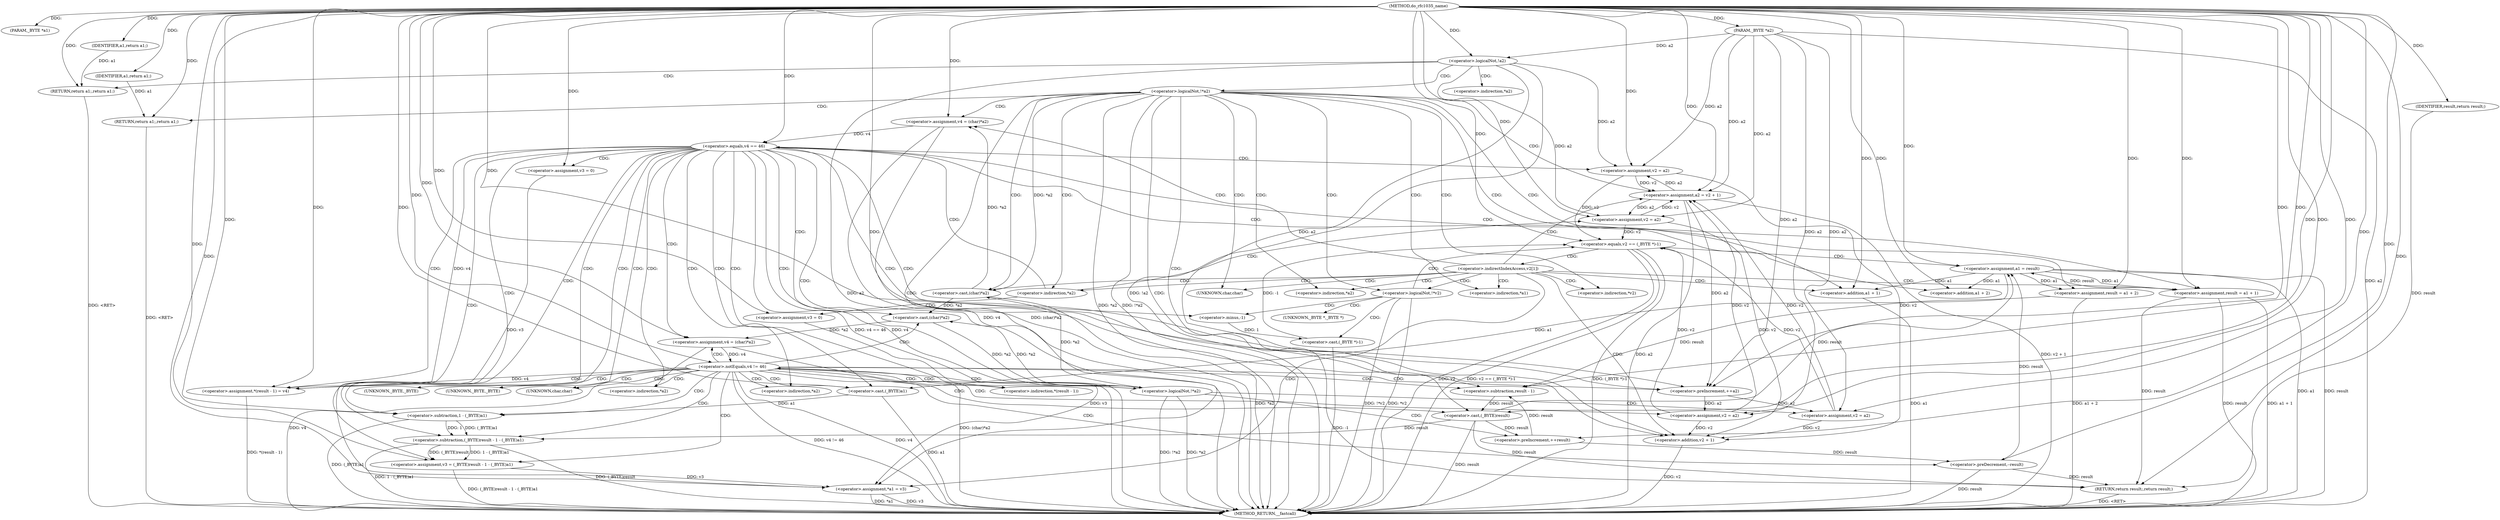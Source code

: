 digraph do_rfc1035_name {  
"1000105" [label = "(METHOD,do_rfc1035_name)" ]
"1000244" [label = "(METHOD_RETURN,__fastcall)" ]
"1000106" [label = "(PARAM,_BYTE *a1)" ]
"1000107" [label = "(PARAM,_BYTE *a2)" ]
"1000114" [label = "(<operator>.logicalNot,!a2)" ]
"1000116" [label = "(RETURN,return a1;,return a1;)" ]
"1000117" [label = "(IDENTIFIER,a1,return a1;)" ]
"1000119" [label = "(<operator>.logicalNot,!*a2)" ]
"1000122" [label = "(RETURN,return a1;,return a1;)" ]
"1000123" [label = "(IDENTIFIER,a1,return a1;)" ]
"1000126" [label = "(<operator>.assignment,v4 = (char)*a2)" ]
"1000128" [label = "(<operator>.cast,(char)*a2)" ]
"1000132" [label = "(<operator>.assignment,result = a1 + 1)" ]
"1000134" [label = "(<operator>.addition,a1 + 1)" ]
"1000142" [label = "(<operator>.equals,v4 == 46)" ]
"1000146" [label = "(<operator>.assignment,v2 = a2)" ]
"1000149" [label = "(<operator>.assignment,v3 = 0)" ]
"1000154" [label = "(<operator>.assignment,result = a1 + 2)" ]
"1000156" [label = "(<operator>.addition,a1 + 2)" ]
"1000161" [label = "(<operator>.assignment,*(result - 1) = v4)" ]
"1000163" [label = "(<operator>.subtraction,result - 1)" ]
"1000167" [label = "(<operator>.preIncrement,++a2)" ]
"1000169" [label = "(<operator>.assignment,v3 = (_BYTE)result - 1 - (_BYTE)a1)" ]
"1000171" [label = "(<operator>.subtraction,(_BYTE)result - 1 - (_BYTE)a1)" ]
"1000172" [label = "(<operator>.cast,(_BYTE)result)" ]
"1000175" [label = "(<operator>.subtraction,1 - (_BYTE)a1)" ]
"1000177" [label = "(<operator>.cast,(_BYTE)a1)" ]
"1000180" [label = "(<operator>.assignment,v4 = (char)*a2)" ]
"1000182" [label = "(<operator>.cast,(char)*a2)" ]
"1000187" [label = "(<operator>.logicalNot,!*a2)" ]
"1000191" [label = "(<operator>.assignment,v2 = a2)" ]
"1000195" [label = "(<operator>.preIncrement,++result)" ]
"1000197" [label = "(<operator>.notEquals,v4 != 46)" ]
"1000200" [label = "(<operator>.preDecrement,--result)" ]
"1000202" [label = "(<operator>.assignment,v2 = a2)" ]
"1000207" [label = "(<operator>.assignment,v2 = a2)" ]
"1000210" [label = "(<operator>.assignment,v3 = 0)" ]
"1000214" [label = "(<operator>.assignment,*a1 = v3)" ]
"1000218" [label = "(<operator>.assignment,a2 = v2 + 1)" ]
"1000220" [label = "(<operator>.addition,v2 + 1)" ]
"1000224" [label = "(<operator>.logicalNot,!*v2)" ]
"1000229" [label = "(<operator>.equals,v2 == (_BYTE *)-1)" ]
"1000231" [label = "(<operator>.cast,(_BYTE *)-1)" ]
"1000233" [label = "(<operator>.minus,-1)" ]
"1000236" [label = "(<operator>.assignment,a1 = result)" ]
"1000242" [label = "(RETURN,return result;,return result;)" ]
"1000243" [label = "(IDENTIFIER,result,return result;)" ]
"1000120" [label = "(<operator>.indirection,*a2)" ]
"1000129" [label = "(UNKNOWN,char,char)" ]
"1000130" [label = "(<operator>.indirection,*a2)" ]
"1000138" [label = "(<operator>.indirection,*a2)" ]
"1000162" [label = "(<operator>.indirection,*(result - 1))" ]
"1000173" [label = "(UNKNOWN,_BYTE,_BYTE)" ]
"1000178" [label = "(UNKNOWN,_BYTE,_BYTE)" ]
"1000183" [label = "(UNKNOWN,char,char)" ]
"1000184" [label = "(<operator>.indirection,*a2)" ]
"1000188" [label = "(<operator>.indirection,*a2)" ]
"1000215" [label = "(<operator>.indirection,*a1)" ]
"1000225" [label = "(<operator>.indirection,*v2)" ]
"1000232" [label = "(UNKNOWN,_BYTE *,_BYTE *)" ]
"1000239" [label = "(<operator>.indirectIndexAccess,v2[1])" ]
  "1000142" -> "1000244"  [ label = "DDG: v4 == 46"] 
  "1000132" -> "1000244"  [ label = "DDG: result"] 
  "1000224" -> "1000244"  [ label = "DDG: *v2"] 
  "1000180" -> "1000244"  [ label = "DDG: v4"] 
  "1000142" -> "1000244"  [ label = "DDG: v4"] 
  "1000107" -> "1000244"  [ label = "DDG: a2"] 
  "1000126" -> "1000244"  [ label = "DDG: (char)*a2"] 
  "1000119" -> "1000244"  [ label = "DDG: *a2"] 
  "1000126" -> "1000244"  [ label = "DDG: v4"] 
  "1000172" -> "1000244"  [ label = "DDG: result"] 
  "1000231" -> "1000244"  [ label = "DDG: -1"] 
  "1000214" -> "1000244"  [ label = "DDG: v3"] 
  "1000229" -> "1000244"  [ label = "DDG: v2"] 
  "1000229" -> "1000244"  [ label = "DDG: v2 == (_BYTE *)-1"] 
  "1000220" -> "1000244"  [ label = "DDG: v2"] 
  "1000132" -> "1000244"  [ label = "DDG: a1 + 1"] 
  "1000218" -> "1000244"  [ label = "DDG: v2 + 1"] 
  "1000128" -> "1000244"  [ label = "DDG: *a2"] 
  "1000119" -> "1000244"  [ label = "DDG: !*a2"] 
  "1000224" -> "1000244"  [ label = "DDG: !*v2"] 
  "1000180" -> "1000244"  [ label = "DDG: (char)*a2"] 
  "1000214" -> "1000244"  [ label = "DDG: *a1"] 
  "1000236" -> "1000244"  [ label = "DDG: a1"] 
  "1000114" -> "1000244"  [ label = "DDG: a2"] 
  "1000229" -> "1000244"  [ label = "DDG: (_BYTE *)-1"] 
  "1000197" -> "1000244"  [ label = "DDG: v4"] 
  "1000169" -> "1000244"  [ label = "DDG: (_BYTE)result - 1 - (_BYTE)a1"] 
  "1000187" -> "1000244"  [ label = "DDG: *a2"] 
  "1000134" -> "1000244"  [ label = "DDG: a1"] 
  "1000154" -> "1000244"  [ label = "DDG: a1 + 2"] 
  "1000200" -> "1000244"  [ label = "DDG: result"] 
  "1000187" -> "1000244"  [ label = "DDG: !*a2"] 
  "1000114" -> "1000244"  [ label = "DDG: !a2"] 
  "1000175" -> "1000244"  [ label = "DDG: (_BYTE)a1"] 
  "1000177" -> "1000244"  [ label = "DDG: a1"] 
  "1000236" -> "1000244"  [ label = "DDG: result"] 
  "1000171" -> "1000244"  [ label = "DDG: 1 - (_BYTE)a1"] 
  "1000171" -> "1000244"  [ label = "DDG: (_BYTE)result"] 
  "1000197" -> "1000244"  [ label = "DDG: v4 != 46"] 
  "1000218" -> "1000244"  [ label = "DDG: a2"] 
  "1000161" -> "1000244"  [ label = "DDG: *(result - 1)"] 
  "1000116" -> "1000244"  [ label = "DDG: <RET>"] 
  "1000242" -> "1000244"  [ label = "DDG: <RET>"] 
  "1000122" -> "1000244"  [ label = "DDG: <RET>"] 
  "1000105" -> "1000106"  [ label = "DDG: "] 
  "1000105" -> "1000107"  [ label = "DDG: "] 
  "1000107" -> "1000114"  [ label = "DDG: a2"] 
  "1000105" -> "1000114"  [ label = "DDG: "] 
  "1000117" -> "1000116"  [ label = "DDG: a1"] 
  "1000105" -> "1000116"  [ label = "DDG: "] 
  "1000105" -> "1000117"  [ label = "DDG: "] 
  "1000123" -> "1000122"  [ label = "DDG: a1"] 
  "1000105" -> "1000122"  [ label = "DDG: "] 
  "1000105" -> "1000123"  [ label = "DDG: "] 
  "1000128" -> "1000126"  [ label = "DDG: *a2"] 
  "1000105" -> "1000126"  [ label = "DDG: "] 
  "1000119" -> "1000128"  [ label = "DDG: *a2"] 
  "1000187" -> "1000128"  [ label = "DDG: *a2"] 
  "1000236" -> "1000132"  [ label = "DDG: a1"] 
  "1000105" -> "1000132"  [ label = "DDG: "] 
  "1000236" -> "1000134"  [ label = "DDG: a1"] 
  "1000105" -> "1000134"  [ label = "DDG: "] 
  "1000126" -> "1000142"  [ label = "DDG: v4"] 
  "1000105" -> "1000142"  [ label = "DDG: "] 
  "1000114" -> "1000146"  [ label = "DDG: a2"] 
  "1000218" -> "1000146"  [ label = "DDG: a2"] 
  "1000107" -> "1000146"  [ label = "DDG: a2"] 
  "1000105" -> "1000146"  [ label = "DDG: "] 
  "1000105" -> "1000149"  [ label = "DDG: "] 
  "1000105" -> "1000154"  [ label = "DDG: "] 
  "1000236" -> "1000154"  [ label = "DDG: a1"] 
  "1000105" -> "1000156"  [ label = "DDG: "] 
  "1000236" -> "1000156"  [ label = "DDG: a1"] 
  "1000142" -> "1000161"  [ label = "DDG: v4"] 
  "1000197" -> "1000161"  [ label = "DDG: v4"] 
  "1000105" -> "1000161"  [ label = "DDG: "] 
  "1000154" -> "1000163"  [ label = "DDG: result"] 
  "1000195" -> "1000163"  [ label = "DDG: result"] 
  "1000105" -> "1000163"  [ label = "DDG: "] 
  "1000114" -> "1000167"  [ label = "DDG: a2"] 
  "1000218" -> "1000167"  [ label = "DDG: a2"] 
  "1000107" -> "1000167"  [ label = "DDG: a2"] 
  "1000105" -> "1000167"  [ label = "DDG: "] 
  "1000171" -> "1000169"  [ label = "DDG: (_BYTE)result"] 
  "1000171" -> "1000169"  [ label = "DDG: 1 - (_BYTE)a1"] 
  "1000105" -> "1000169"  [ label = "DDG: "] 
  "1000172" -> "1000171"  [ label = "DDG: result"] 
  "1000163" -> "1000172"  [ label = "DDG: result"] 
  "1000105" -> "1000172"  [ label = "DDG: "] 
  "1000175" -> "1000171"  [ label = "DDG: 1"] 
  "1000175" -> "1000171"  [ label = "DDG: (_BYTE)a1"] 
  "1000105" -> "1000175"  [ label = "DDG: "] 
  "1000177" -> "1000175"  [ label = "DDG: a1"] 
  "1000105" -> "1000177"  [ label = "DDG: "] 
  "1000236" -> "1000177"  [ label = "DDG: a1"] 
  "1000182" -> "1000180"  [ label = "DDG: *a2"] 
  "1000105" -> "1000180"  [ label = "DDG: "] 
  "1000128" -> "1000182"  [ label = "DDG: *a2"] 
  "1000187" -> "1000182"  [ label = "DDG: *a2"] 
  "1000182" -> "1000187"  [ label = "DDG: *a2"] 
  "1000167" -> "1000191"  [ label = "DDG: a2"] 
  "1000107" -> "1000191"  [ label = "DDG: a2"] 
  "1000105" -> "1000191"  [ label = "DDG: "] 
  "1000172" -> "1000195"  [ label = "DDG: result"] 
  "1000105" -> "1000195"  [ label = "DDG: "] 
  "1000180" -> "1000197"  [ label = "DDG: v4"] 
  "1000105" -> "1000197"  [ label = "DDG: "] 
  "1000195" -> "1000200"  [ label = "DDG: result"] 
  "1000105" -> "1000200"  [ label = "DDG: "] 
  "1000167" -> "1000202"  [ label = "DDG: a2"] 
  "1000107" -> "1000202"  [ label = "DDG: a2"] 
  "1000105" -> "1000202"  [ label = "DDG: "] 
  "1000114" -> "1000207"  [ label = "DDG: a2"] 
  "1000218" -> "1000207"  [ label = "DDG: a2"] 
  "1000107" -> "1000207"  [ label = "DDG: a2"] 
  "1000105" -> "1000207"  [ label = "DDG: "] 
  "1000105" -> "1000210"  [ label = "DDG: "] 
  "1000210" -> "1000214"  [ label = "DDG: v3"] 
  "1000149" -> "1000214"  [ label = "DDG: v3"] 
  "1000169" -> "1000214"  [ label = "DDG: v3"] 
  "1000105" -> "1000214"  [ label = "DDG: "] 
  "1000202" -> "1000218"  [ label = "DDG: v2"] 
  "1000146" -> "1000218"  [ label = "DDG: v2"] 
  "1000207" -> "1000218"  [ label = "DDG: v2"] 
  "1000191" -> "1000218"  [ label = "DDG: v2"] 
  "1000105" -> "1000218"  [ label = "DDG: "] 
  "1000107" -> "1000218"  [ label = "DDG: a2"] 
  "1000202" -> "1000220"  [ label = "DDG: v2"] 
  "1000146" -> "1000220"  [ label = "DDG: v2"] 
  "1000207" -> "1000220"  [ label = "DDG: v2"] 
  "1000191" -> "1000220"  [ label = "DDG: v2"] 
  "1000105" -> "1000220"  [ label = "DDG: "] 
  "1000105" -> "1000229"  [ label = "DDG: "] 
  "1000202" -> "1000229"  [ label = "DDG: v2"] 
  "1000146" -> "1000229"  [ label = "DDG: v2"] 
  "1000207" -> "1000229"  [ label = "DDG: v2"] 
  "1000191" -> "1000229"  [ label = "DDG: v2"] 
  "1000231" -> "1000229"  [ label = "DDG: -1"] 
  "1000233" -> "1000231"  [ label = "DDG: 1"] 
  "1000105" -> "1000233"  [ label = "DDG: "] 
  "1000172" -> "1000236"  [ label = "DDG: result"] 
  "1000132" -> "1000236"  [ label = "DDG: result"] 
  "1000200" -> "1000236"  [ label = "DDG: result"] 
  "1000105" -> "1000236"  [ label = "DDG: "] 
  "1000243" -> "1000242"  [ label = "DDG: result"] 
  "1000172" -> "1000242"  [ label = "DDG: result"] 
  "1000132" -> "1000242"  [ label = "DDG: result"] 
  "1000200" -> "1000242"  [ label = "DDG: result"] 
  "1000105" -> "1000242"  [ label = "DDG: "] 
  "1000105" -> "1000243"  [ label = "DDG: "] 
  "1000114" -> "1000120"  [ label = "CDG: "] 
  "1000114" -> "1000119"  [ label = "CDG: "] 
  "1000114" -> "1000116"  [ label = "CDG: "] 
  "1000119" -> "1000224"  [ label = "CDG: "] 
  "1000119" -> "1000220"  [ label = "CDG: "] 
  "1000119" -> "1000218"  [ label = "CDG: "] 
  "1000119" -> "1000215"  [ label = "CDG: "] 
  "1000119" -> "1000214"  [ label = "CDG: "] 
  "1000119" -> "1000225"  [ label = "CDG: "] 
  "1000119" -> "1000242"  [ label = "CDG: "] 
  "1000119" -> "1000128"  [ label = "CDG: "] 
  "1000119" -> "1000126"  [ label = "CDG: "] 
  "1000119" -> "1000122"  [ label = "CDG: "] 
  "1000119" -> "1000138"  [ label = "CDG: "] 
  "1000119" -> "1000134"  [ label = "CDG: "] 
  "1000119" -> "1000132"  [ label = "CDG: "] 
  "1000119" -> "1000130"  [ label = "CDG: "] 
  "1000119" -> "1000129"  [ label = "CDG: "] 
  "1000138" -> "1000207"  [ label = "CDG: "] 
  "1000138" -> "1000210"  [ label = "CDG: "] 
  "1000138" -> "1000142"  [ label = "CDG: "] 
  "1000142" -> "1000175"  [ label = "CDG: "] 
  "1000142" -> "1000173"  [ label = "CDG: "] 
  "1000142" -> "1000172"  [ label = "CDG: "] 
  "1000142" -> "1000171"  [ label = "CDG: "] 
  "1000142" -> "1000169"  [ label = "CDG: "] 
  "1000142" -> "1000167"  [ label = "CDG: "] 
  "1000142" -> "1000163"  [ label = "CDG: "] 
  "1000142" -> "1000162"  [ label = "CDG: "] 
  "1000142" -> "1000161"  [ label = "CDG: "] 
  "1000142" -> "1000188"  [ label = "CDG: "] 
  "1000142" -> "1000187"  [ label = "CDG: "] 
  "1000142" -> "1000184"  [ label = "CDG: "] 
  "1000142" -> "1000183"  [ label = "CDG: "] 
  "1000142" -> "1000182"  [ label = "CDG: "] 
  "1000142" -> "1000180"  [ label = "CDG: "] 
  "1000142" -> "1000178"  [ label = "CDG: "] 
  "1000142" -> "1000177"  [ label = "CDG: "] 
  "1000142" -> "1000156"  [ label = "CDG: "] 
  "1000142" -> "1000154"  [ label = "CDG: "] 
  "1000142" -> "1000149"  [ label = "CDG: "] 
  "1000142" -> "1000146"  [ label = "CDG: "] 
  "1000187" -> "1000191"  [ label = "CDG: "] 
  "1000187" -> "1000197"  [ label = "CDG: "] 
  "1000187" -> "1000195"  [ label = "CDG: "] 
  "1000197" -> "1000175"  [ label = "CDG: "] 
  "1000197" -> "1000173"  [ label = "CDG: "] 
  "1000197" -> "1000172"  [ label = "CDG: "] 
  "1000197" -> "1000171"  [ label = "CDG: "] 
  "1000197" -> "1000169"  [ label = "CDG: "] 
  "1000197" -> "1000167"  [ label = "CDG: "] 
  "1000197" -> "1000163"  [ label = "CDG: "] 
  "1000197" -> "1000162"  [ label = "CDG: "] 
  "1000197" -> "1000161"  [ label = "CDG: "] 
  "1000197" -> "1000188"  [ label = "CDG: "] 
  "1000197" -> "1000187"  [ label = "CDG: "] 
  "1000197" -> "1000184"  [ label = "CDG: "] 
  "1000197" -> "1000183"  [ label = "CDG: "] 
  "1000197" -> "1000182"  [ label = "CDG: "] 
  "1000197" -> "1000180"  [ label = "CDG: "] 
  "1000197" -> "1000178"  [ label = "CDG: "] 
  "1000197" -> "1000177"  [ label = "CDG: "] 
  "1000197" -> "1000202"  [ label = "CDG: "] 
  "1000197" -> "1000200"  [ label = "CDG: "] 
  "1000224" -> "1000233"  [ label = "CDG: "] 
  "1000224" -> "1000232"  [ label = "CDG: "] 
  "1000224" -> "1000231"  [ label = "CDG: "] 
  "1000224" -> "1000229"  [ label = "CDG: "] 
  "1000229" -> "1000239"  [ label = "CDG: "] 
  "1000229" -> "1000236"  [ label = "CDG: "] 
  "1000239" -> "1000224"  [ label = "CDG: "] 
  "1000239" -> "1000220"  [ label = "CDG: "] 
  "1000239" -> "1000218"  [ label = "CDG: "] 
  "1000239" -> "1000215"  [ label = "CDG: "] 
  "1000239" -> "1000214"  [ label = "CDG: "] 
  "1000239" -> "1000225"  [ label = "CDG: "] 
  "1000239" -> "1000128"  [ label = "CDG: "] 
  "1000239" -> "1000126"  [ label = "CDG: "] 
  "1000239" -> "1000138"  [ label = "CDG: "] 
  "1000239" -> "1000134"  [ label = "CDG: "] 
  "1000239" -> "1000132"  [ label = "CDG: "] 
  "1000239" -> "1000130"  [ label = "CDG: "] 
  "1000239" -> "1000129"  [ label = "CDG: "] 
}
